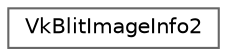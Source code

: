 digraph "类继承关系图"
{
 // LATEX_PDF_SIZE
  bgcolor="transparent";
  edge [fontname=Helvetica,fontsize=10,labelfontname=Helvetica,labelfontsize=10];
  node [fontname=Helvetica,fontsize=10,shape=box,height=0.2,width=0.4];
  rankdir="LR";
  Node0 [id="Node000000",label="VkBlitImageInfo2",height=0.2,width=0.4,color="grey40", fillcolor="white", style="filled",URL="$struct_vk_blit_image_info2.html",tooltip=" "];
}
